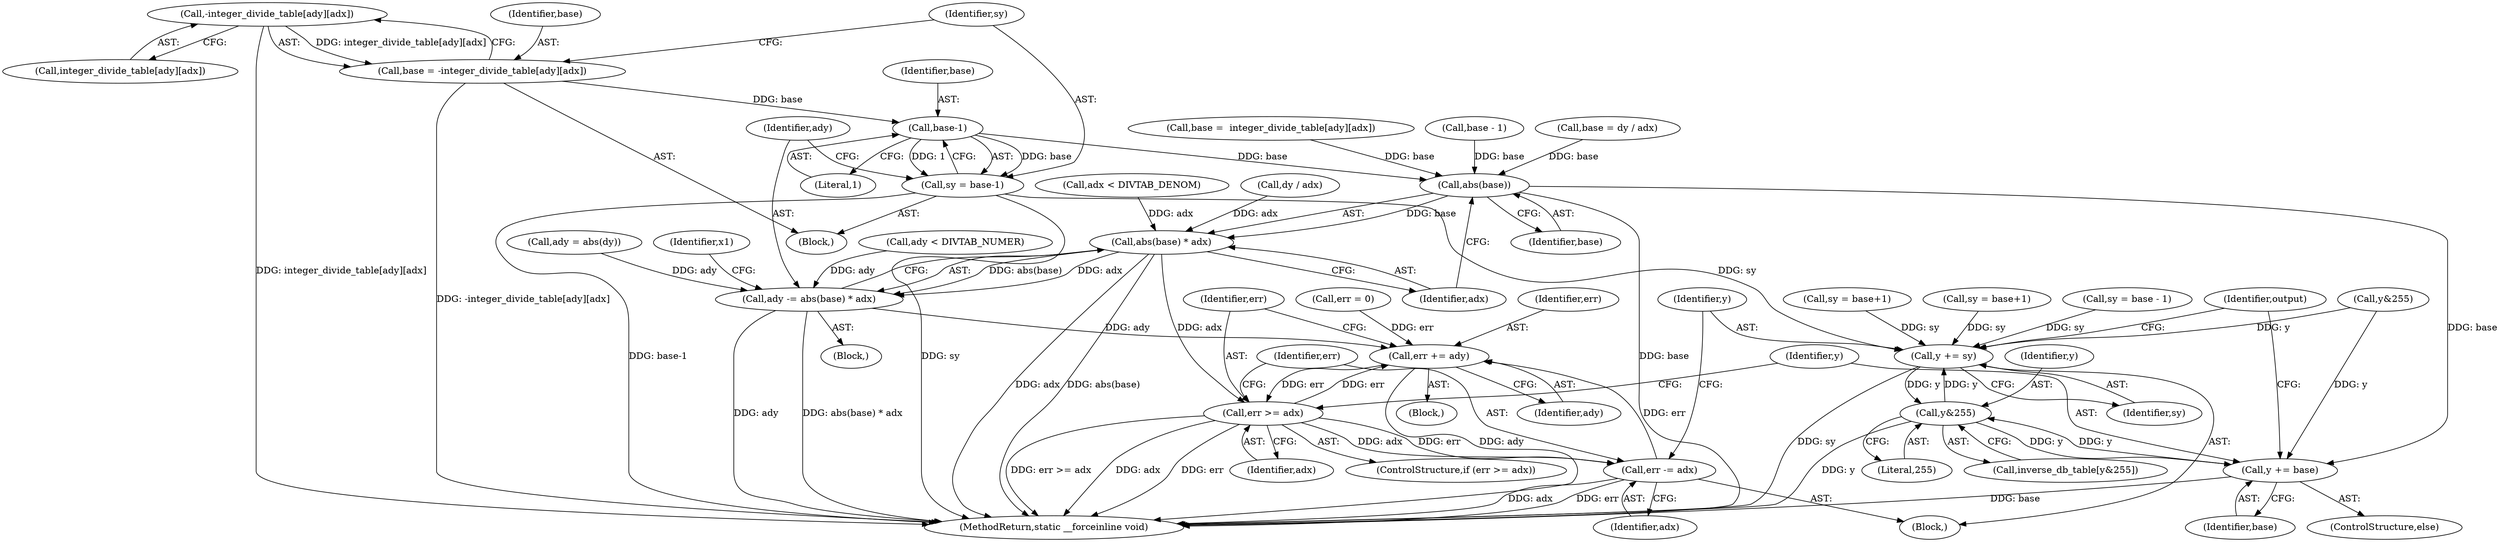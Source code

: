 digraph "0_stb_98fdfc6df88b1e34a736d5e126e6c8139c8de1a6@array" {
"1000155" [label="(Call,-integer_divide_table[ady][adx])"];
"1000153" [label="(Call,base = -integer_divide_table[ady][adx])"];
"1000163" [label="(Call,base-1)"];
"1000161" [label="(Call,sy = base-1)"];
"1000249" [label="(Call,y += sy)"];
"1000262" [label="(Call,y&255)"];
"1000253" [label="(Call,y += base)"];
"1000205" [label="(Call,abs(base))"];
"1000204" [label="(Call,abs(base) * adx)"];
"1000202" [label="(Call,ady -= abs(base) * adx)"];
"1000238" [label="(Call,err += ady)"];
"1000242" [label="(Call,err >= adx)"];
"1000246" [label="(Call,err -= adx)"];
"1000246" [label="(Call,err -= adx)"];
"1000175" [label="(Call,sy = base+1)"];
"1000226" [label="(Call,y&255)"];
"1000154" [label="(Identifier,base)"];
"1000249" [label="(Call,y += sy)"];
"1000244" [label="(Identifier,adx)"];
"1000141" [label="(Call,adx < DIVTAB_DENOM)"];
"1000162" [label="(Identifier,sy)"];
"1000237" [label="(Block,)"];
"1000153" [label="(Call,base = -integer_divide_table[ady][adx])"];
"1000156" [label="(Call,integer_divide_table[ady][adx])"];
"1000168" [label="(Call,base =  integer_divide_table[ady][adx])"];
"1000242" [label="(Call,err >= adx)"];
"1000163" [label="(Call,base-1)"];
"1000265" [label="(MethodReturn,static __forceinline void)"];
"1000155" [label="(Call,-integer_divide_table[ady][adx])"];
"1000251" [label="(Identifier,sy)"];
"1000203" [label="(Identifier,ady)"];
"1000161" [label="(Call,sy = base-1)"];
"1000253" [label="(Call,y += base)"];
"1000135" [label="(Call,err = 0)"];
"1000258" [label="(Identifier,output)"];
"1000206" [label="(Identifier,base)"];
"1000164" [label="(Identifier,base)"];
"1000254" [label="(Identifier,y)"];
"1000239" [label="(Identifier,err)"];
"1000240" [label="(Identifier,ady)"];
"1000165" [label="(Literal,1)"];
"1000260" [label="(Call,inverse_db_table[y&255])"];
"1000252" [label="(ControlStructure,else)"];
"1000107" [label="(Block,)"];
"1000202" [label="(Call,ady -= abs(base) * adx)"];
"1000262" [label="(Call,y&255)"];
"1000197" [label="(Call,sy = base+1)"];
"1000184" [label="(Call,dy / adx)"];
"1000193" [label="(Call,base - 1)"];
"1000152" [label="(Block,)"];
"1000207" [label="(Identifier,adx)"];
"1000238" [label="(Call,err += ady)"];
"1000263" [label="(Identifier,y)"];
"1000241" [label="(ControlStructure,if (err >= adx))"];
"1000248" [label="(Identifier,adx)"];
"1000204" [label="(Call,abs(base) * adx)"];
"1000247" [label="(Identifier,err)"];
"1000191" [label="(Call,sy = base - 1)"];
"1000264" [label="(Literal,255)"];
"1000255" [label="(Identifier,base)"];
"1000250" [label="(Identifier,y)"];
"1000245" [label="(Block,)"];
"1000243" [label="(Identifier,err)"];
"1000121" [label="(Call,ady = abs(dy))"];
"1000182" [label="(Call,base = dy / adx)"];
"1000205" [label="(Call,abs(base))"];
"1000210" [label="(Identifier,x1)"];
"1000144" [label="(Call,ady < DIVTAB_NUMER)"];
"1000155" -> "1000153"  [label="AST: "];
"1000155" -> "1000156"  [label="CFG: "];
"1000156" -> "1000155"  [label="AST: "];
"1000153" -> "1000155"  [label="CFG: "];
"1000155" -> "1000265"  [label="DDG: integer_divide_table[ady][adx]"];
"1000155" -> "1000153"  [label="DDG: integer_divide_table[ady][adx]"];
"1000153" -> "1000152"  [label="AST: "];
"1000154" -> "1000153"  [label="AST: "];
"1000162" -> "1000153"  [label="CFG: "];
"1000153" -> "1000265"  [label="DDG: -integer_divide_table[ady][adx]"];
"1000153" -> "1000163"  [label="DDG: base"];
"1000163" -> "1000161"  [label="AST: "];
"1000163" -> "1000165"  [label="CFG: "];
"1000164" -> "1000163"  [label="AST: "];
"1000165" -> "1000163"  [label="AST: "];
"1000161" -> "1000163"  [label="CFG: "];
"1000163" -> "1000161"  [label="DDG: base"];
"1000163" -> "1000161"  [label="DDG: 1"];
"1000163" -> "1000205"  [label="DDG: base"];
"1000161" -> "1000152"  [label="AST: "];
"1000162" -> "1000161"  [label="AST: "];
"1000203" -> "1000161"  [label="CFG: "];
"1000161" -> "1000265"  [label="DDG: base-1"];
"1000161" -> "1000265"  [label="DDG: sy"];
"1000161" -> "1000249"  [label="DDG: sy"];
"1000249" -> "1000245"  [label="AST: "];
"1000249" -> "1000251"  [label="CFG: "];
"1000250" -> "1000249"  [label="AST: "];
"1000251" -> "1000249"  [label="AST: "];
"1000258" -> "1000249"  [label="CFG: "];
"1000249" -> "1000265"  [label="DDG: sy"];
"1000175" -> "1000249"  [label="DDG: sy"];
"1000191" -> "1000249"  [label="DDG: sy"];
"1000197" -> "1000249"  [label="DDG: sy"];
"1000226" -> "1000249"  [label="DDG: y"];
"1000262" -> "1000249"  [label="DDG: y"];
"1000249" -> "1000262"  [label="DDG: y"];
"1000262" -> "1000260"  [label="AST: "];
"1000262" -> "1000264"  [label="CFG: "];
"1000263" -> "1000262"  [label="AST: "];
"1000264" -> "1000262"  [label="AST: "];
"1000260" -> "1000262"  [label="CFG: "];
"1000262" -> "1000265"  [label="DDG: y"];
"1000262" -> "1000253"  [label="DDG: y"];
"1000253" -> "1000262"  [label="DDG: y"];
"1000253" -> "1000252"  [label="AST: "];
"1000253" -> "1000255"  [label="CFG: "];
"1000254" -> "1000253"  [label="AST: "];
"1000255" -> "1000253"  [label="AST: "];
"1000258" -> "1000253"  [label="CFG: "];
"1000253" -> "1000265"  [label="DDG: base"];
"1000205" -> "1000253"  [label="DDG: base"];
"1000226" -> "1000253"  [label="DDG: y"];
"1000205" -> "1000204"  [label="AST: "];
"1000205" -> "1000206"  [label="CFG: "];
"1000206" -> "1000205"  [label="AST: "];
"1000207" -> "1000205"  [label="CFG: "];
"1000205" -> "1000265"  [label="DDG: base"];
"1000205" -> "1000204"  [label="DDG: base"];
"1000193" -> "1000205"  [label="DDG: base"];
"1000168" -> "1000205"  [label="DDG: base"];
"1000182" -> "1000205"  [label="DDG: base"];
"1000204" -> "1000202"  [label="AST: "];
"1000204" -> "1000207"  [label="CFG: "];
"1000207" -> "1000204"  [label="AST: "];
"1000202" -> "1000204"  [label="CFG: "];
"1000204" -> "1000265"  [label="DDG: adx"];
"1000204" -> "1000265"  [label="DDG: abs(base)"];
"1000204" -> "1000202"  [label="DDG: abs(base)"];
"1000204" -> "1000202"  [label="DDG: adx"];
"1000184" -> "1000204"  [label="DDG: adx"];
"1000141" -> "1000204"  [label="DDG: adx"];
"1000204" -> "1000242"  [label="DDG: adx"];
"1000202" -> "1000107"  [label="AST: "];
"1000203" -> "1000202"  [label="AST: "];
"1000210" -> "1000202"  [label="CFG: "];
"1000202" -> "1000265"  [label="DDG: ady"];
"1000202" -> "1000265"  [label="DDG: abs(base) * adx"];
"1000121" -> "1000202"  [label="DDG: ady"];
"1000144" -> "1000202"  [label="DDG: ady"];
"1000202" -> "1000238"  [label="DDG: ady"];
"1000238" -> "1000237"  [label="AST: "];
"1000238" -> "1000240"  [label="CFG: "];
"1000239" -> "1000238"  [label="AST: "];
"1000240" -> "1000238"  [label="AST: "];
"1000243" -> "1000238"  [label="CFG: "];
"1000238" -> "1000265"  [label="DDG: ady"];
"1000135" -> "1000238"  [label="DDG: err"];
"1000242" -> "1000238"  [label="DDG: err"];
"1000246" -> "1000238"  [label="DDG: err"];
"1000238" -> "1000242"  [label="DDG: err"];
"1000242" -> "1000241"  [label="AST: "];
"1000242" -> "1000244"  [label="CFG: "];
"1000243" -> "1000242"  [label="AST: "];
"1000244" -> "1000242"  [label="AST: "];
"1000247" -> "1000242"  [label="CFG: "];
"1000254" -> "1000242"  [label="CFG: "];
"1000242" -> "1000265"  [label="DDG: err >= adx"];
"1000242" -> "1000265"  [label="DDG: adx"];
"1000242" -> "1000265"  [label="DDG: err"];
"1000242" -> "1000246"  [label="DDG: adx"];
"1000242" -> "1000246"  [label="DDG: err"];
"1000246" -> "1000245"  [label="AST: "];
"1000246" -> "1000248"  [label="CFG: "];
"1000247" -> "1000246"  [label="AST: "];
"1000248" -> "1000246"  [label="AST: "];
"1000250" -> "1000246"  [label="CFG: "];
"1000246" -> "1000265"  [label="DDG: adx"];
"1000246" -> "1000265"  [label="DDG: err"];
}
